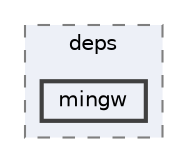 digraph "runtime/glfw/deps/mingw"
{
 // LATEX_PDF_SIZE
  bgcolor="transparent";
  edge [fontname=Helvetica,fontsize=10,labelfontname=Helvetica,labelfontsize=10];
  node [fontname=Helvetica,fontsize=10,shape=box,height=0.2,width=0.4];
  compound=true
  subgraph clusterdir_6ff0e9aacb02798e12069105004514e6 {
    graph [ bgcolor="#edf0f7", pencolor="grey50", label="deps", fontname=Helvetica,fontsize=10 style="filled,dashed", URL="dir_6ff0e9aacb02798e12069105004514e6.html",tooltip=""]
  dir_f844e85b71e9f953bd488dddd55ee542 [label="mingw", fillcolor="#edf0f7", color="grey25", style="filled,bold", URL="dir_f844e85b71e9f953bd488dddd55ee542.html",tooltip=""];
  }
}

